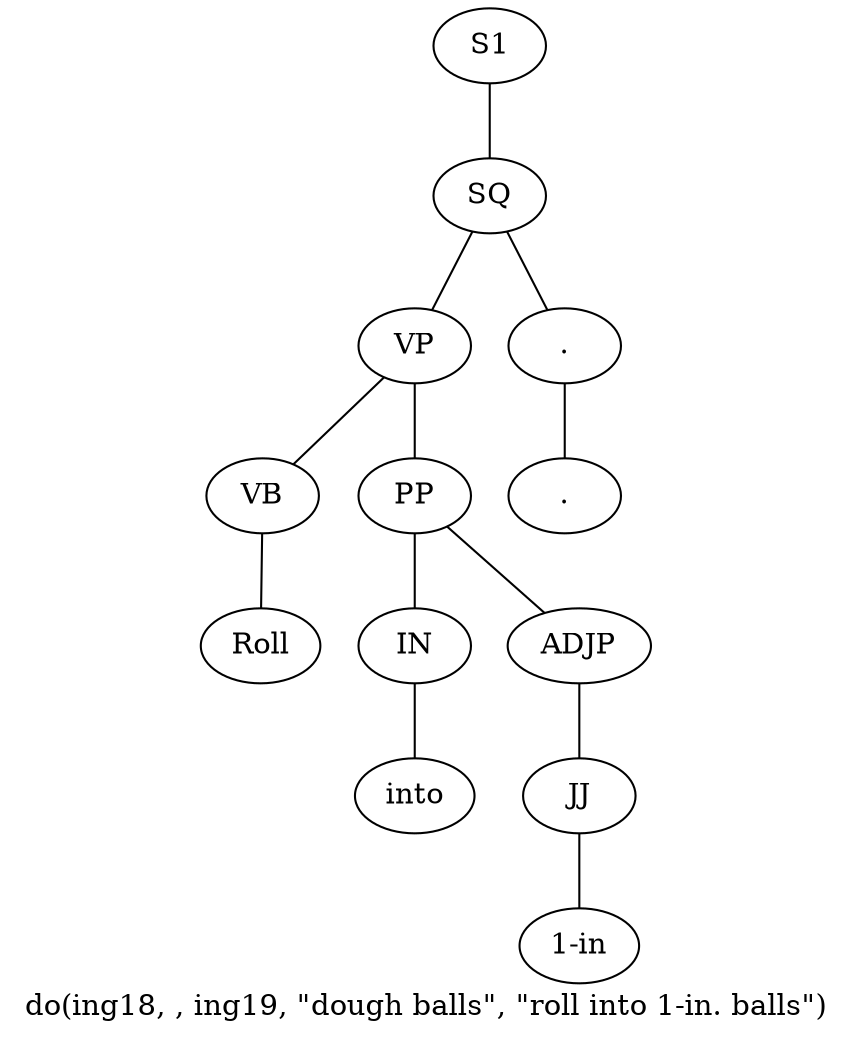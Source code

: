graph SyntaxGraph {
	label = "do(ing18, , ing19, \"dough balls\", \"roll into 1-in. balls\")";
	Node0 [label="S1"];
	Node1 [label="SQ"];
	Node2 [label="VP"];
	Node3 [label="VB"];
	Node4 [label="Roll"];
	Node5 [label="PP"];
	Node6 [label="IN"];
	Node7 [label="into"];
	Node8 [label="ADJP"];
	Node9 [label="JJ"];
	Node10 [label="1-in"];
	Node11 [label="."];
	Node12 [label="."];

	Node0 -- Node1;
	Node1 -- Node2;
	Node1 -- Node11;
	Node2 -- Node3;
	Node2 -- Node5;
	Node3 -- Node4;
	Node5 -- Node6;
	Node5 -- Node8;
	Node6 -- Node7;
	Node8 -- Node9;
	Node9 -- Node10;
	Node11 -- Node12;
}